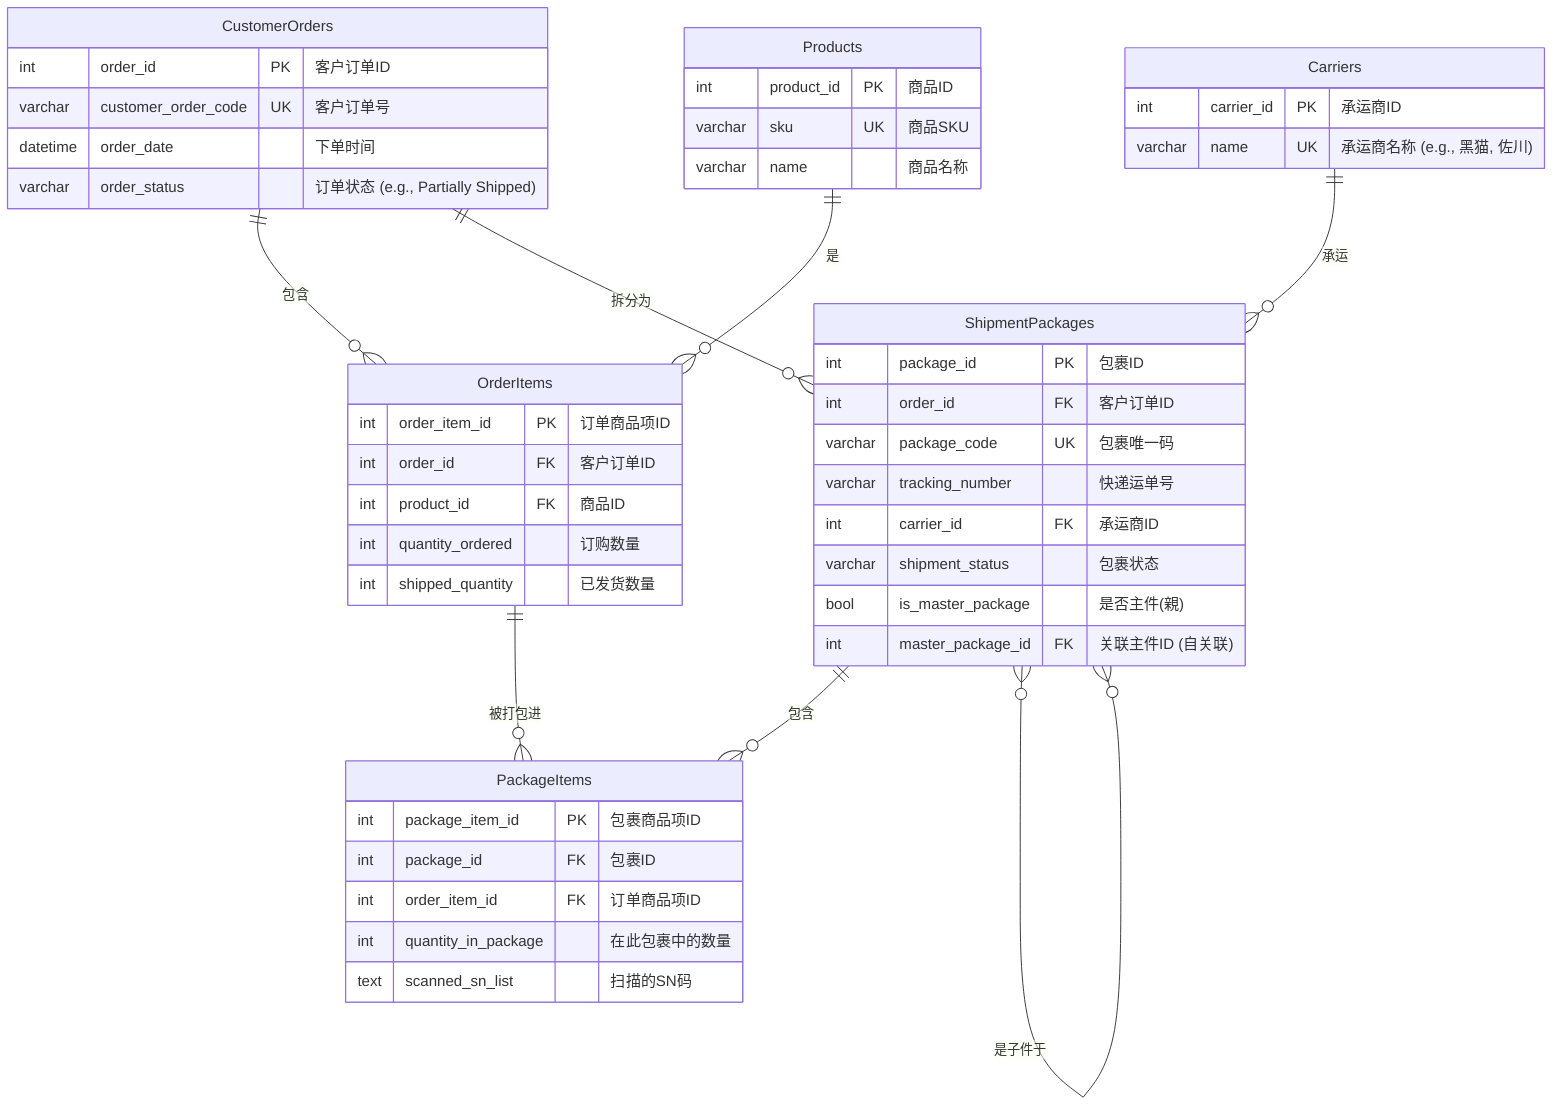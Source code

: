 erDiagram
    CustomerOrders {
        int order_id PK "客户订单ID"
        varchar customer_order_code UK "客户订单号"
        datetime order_date "下单时间"
        varchar order_status "订单状态 (e.g., Partially Shipped)"
    }

    OrderItems {
        int order_item_id PK "订单商品项ID"
        int order_id FK "客户订单ID"
        int product_id FK "商品ID"
        int quantity_ordered "订购数量"
        int shipped_quantity "已发货数量"
    }

    ShipmentPackages {
        int package_id PK "包裹ID"
        int order_id FK "客户订单ID"
        varchar package_code UK "包裹唯一码"
        varchar tracking_number "快递运单号"
        int carrier_id FK "承运商ID"
        varchar shipment_status "包裹状态"
        bool is_master_package "是否主件(親)"
        int master_package_id FK "关联主件ID (自关联)"
    }

    PackageItems {
        int package_item_id PK "包裹商品项ID"
        int package_id FK "包裹ID"
        int order_item_id FK "订单商品项ID"
        int quantity_in_package "在此包裹中的数量"
        text scanned_sn_list "扫描的SN码"
    }

    Products {
        int product_id PK "商品ID"
        varchar sku UK "商品SKU"
        varchar name "商品名称"
    }
    
    Carriers {
        int carrier_id PK "承运商ID"
        varchar name UK "承运商名称 (e.g., 黑猫, 佐川)"
    }

    CustomerOrders ||--o{ OrderItems : "包含"
    CustomerOrders ||--o{ ShipmentPackages : "拆分为"
    ShipmentPackages ||--o{ PackageItems : "包含"
    OrderItems ||--o{ PackageItems : "被打包进"
    Products ||--o{ OrderItems : "是"
    Carriers ||--o{ ShipmentPackages : "承运"
    ShipmentPackages }o--o{ ShipmentPackages : "是子件于"